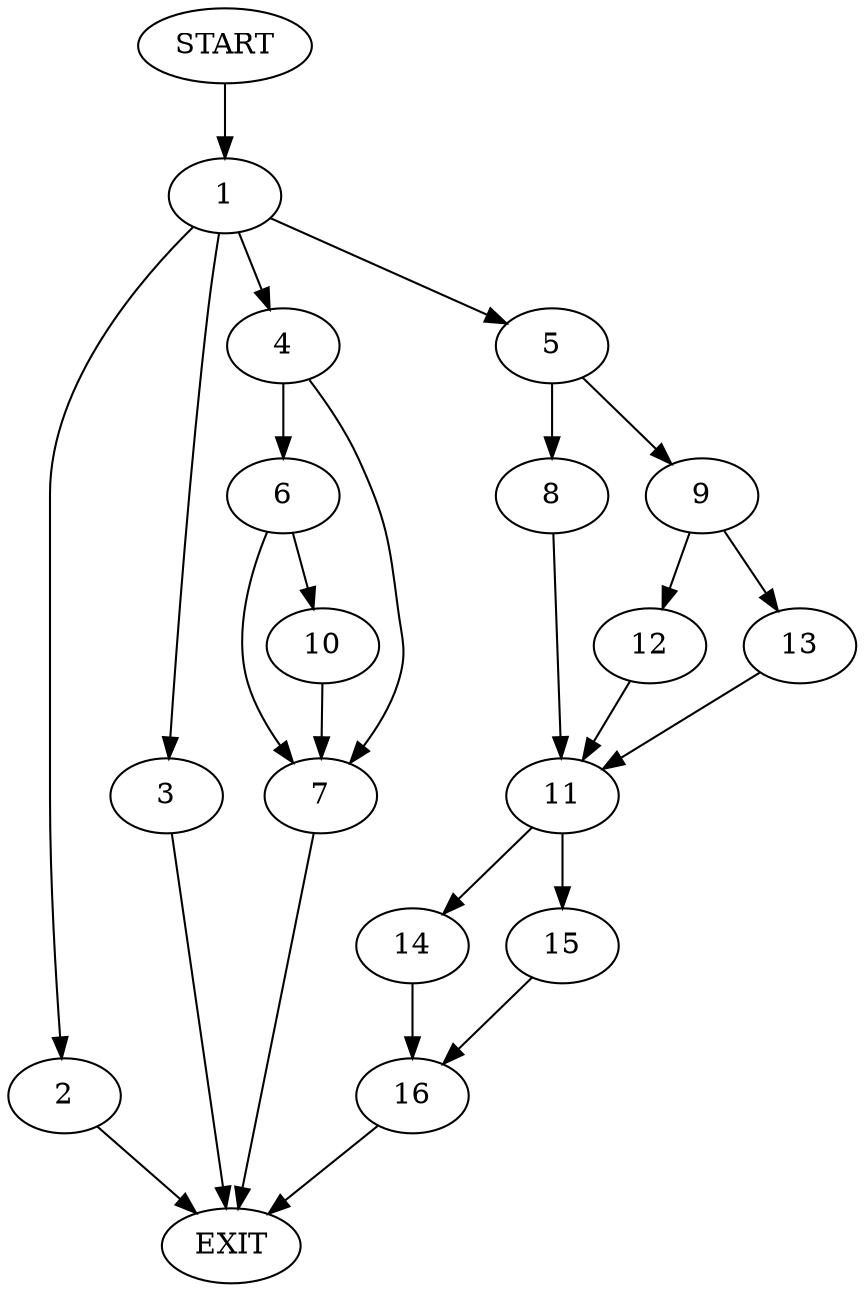 digraph {
0 [label="START"]
17 [label="EXIT"]
0 -> 1
1 -> 2
1 -> 3
1 -> 4
1 -> 5
4 -> 6
4 -> 7
2 -> 17
5 -> 8
5 -> 9
3 -> 17
6 -> 10
6 -> 7
7 -> 17
10 -> 7
8 -> 11
9 -> 12
9 -> 13
11 -> 14
11 -> 15
12 -> 11
13 -> 11
14 -> 16
15 -> 16
16 -> 17
}
